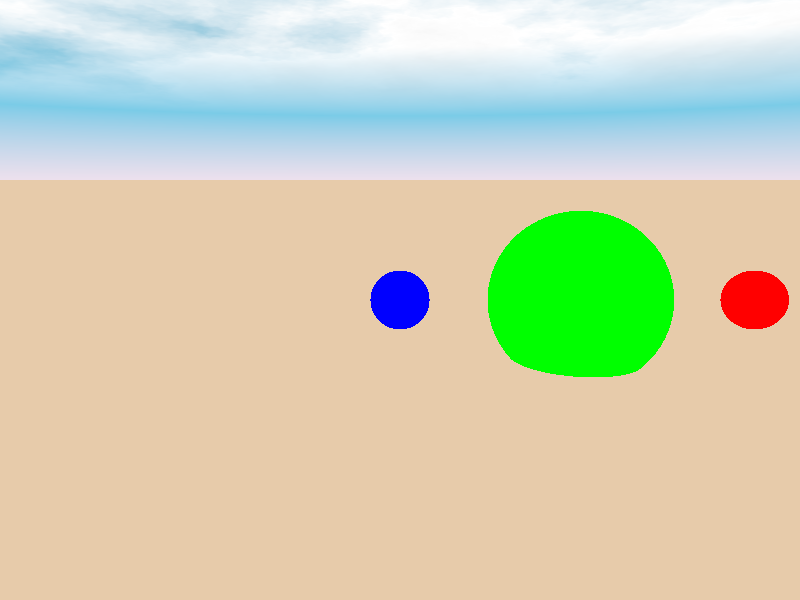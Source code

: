 // 3_sphere3.pov

#include "colors.inc"  
#include "skies.inc"  

#include "shapes.inc"
#include "textures.inc"
#include "woods.inc"
#include "stones.inc"                                        
#include "glass.inc"
#include "metals.inc"
         
         
camera{ 
  location <0.0, 2.0, -10.0> 
  look_at  <0.0, 0.0, 0.0>
} 
    
light_source { 
  <5.0,5.0,-5.0> 
  color rgb <1.0, 1.0, 1.0>
}   

sky_sphere {
  S_Cloud2
}
plane {
  y, -1
  pigment { color rgb <0.8,0.6,0.4> }
}  

sphere { <0, 0, 0>, 0.5
  pigment { Blue }   
}

sphere { <6, 0, 0>, 0.5
  pigment { Red }   
}
         
sphere { <0, 0, 0>, 1
  pigment { Green }    
  scale  <1.5, 1.5, 1.5> 
  translate <3,0,0> 
}


 

